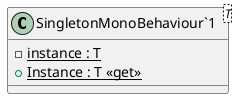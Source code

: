 @startuml
class "SingletonMonoBehaviour`1"<T> {
    - {static} instance : T
    + {static} Instance : T <<get>>
}
@enduml
